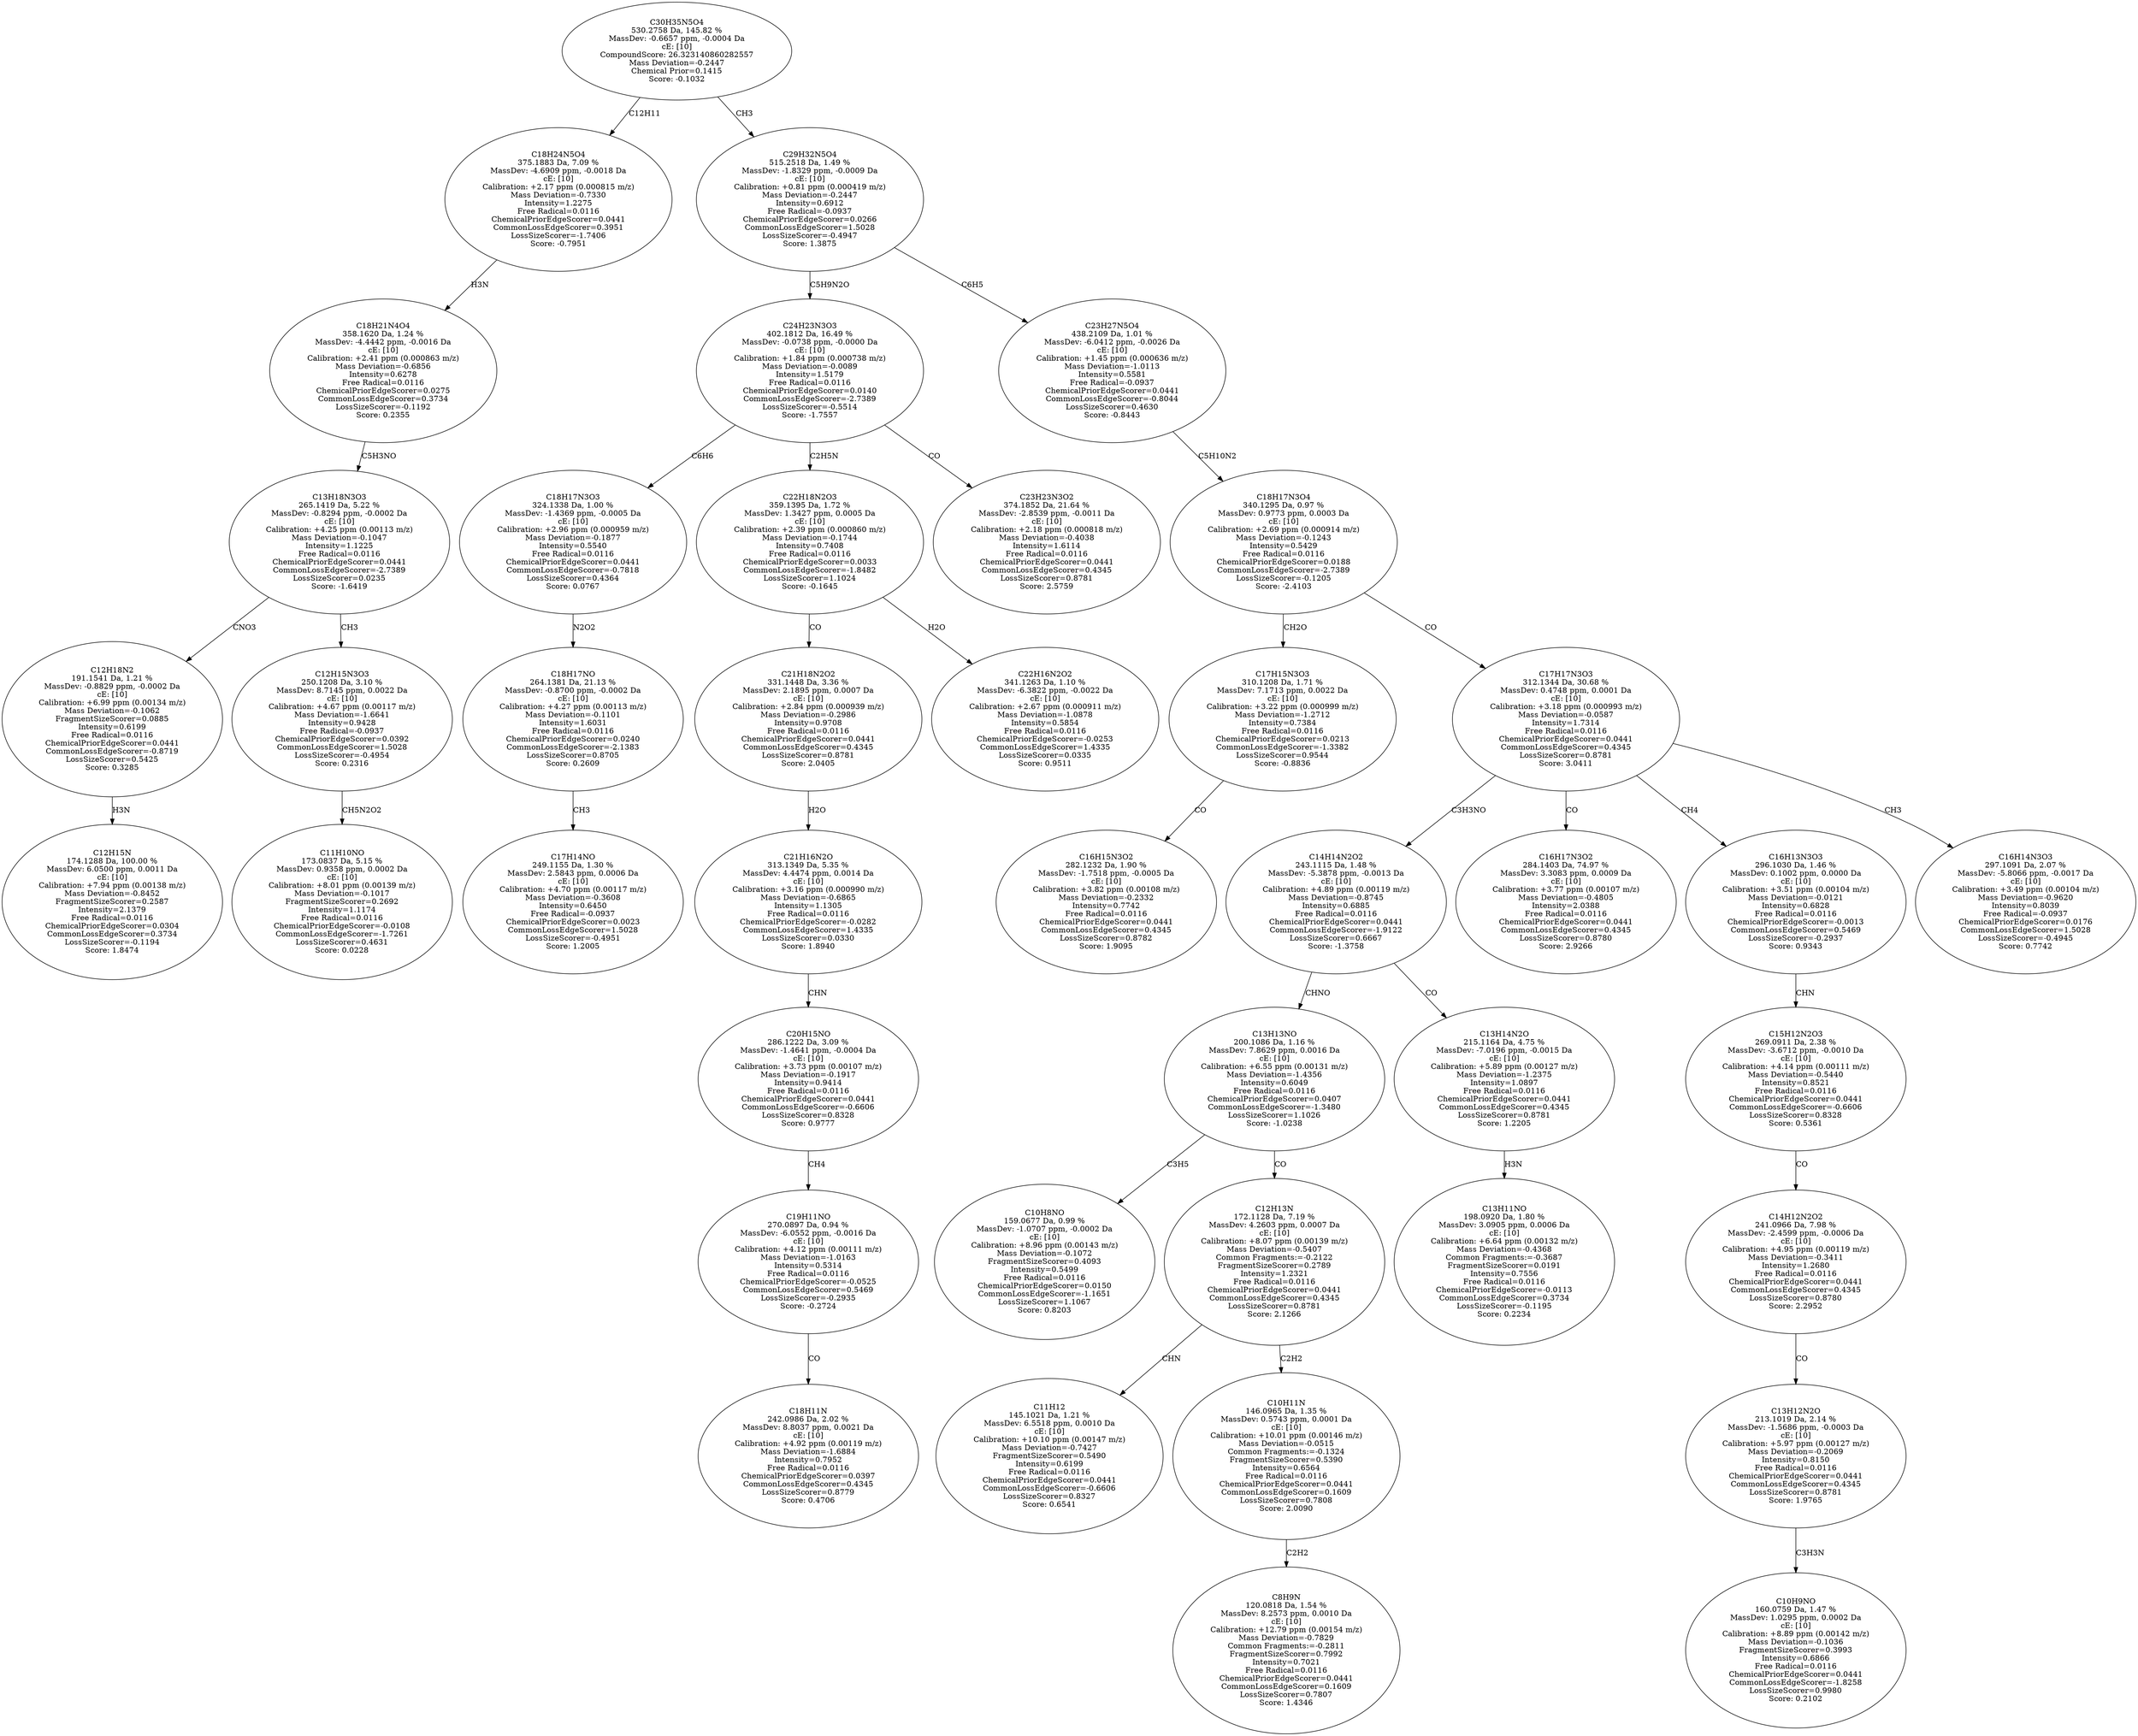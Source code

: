 strict digraph {
v1 [label="C12H15N\n174.1288 Da, 100.00 %\nMassDev: 6.0500 ppm, 0.0011 Da\ncE: [10]\nCalibration: +7.94 ppm (0.00138 m/z)\nMass Deviation=-0.8452\nFragmentSizeScorer=0.2587\nIntensity=2.1379\nFree Radical=0.0116\nChemicalPriorEdgeScorer=0.0304\nCommonLossEdgeScorer=0.3734\nLossSizeScorer=-0.1194\nScore: 1.8474"];
v2 [label="C12H18N2\n191.1541 Da, 1.21 %\nMassDev: -0.8829 ppm, -0.0002 Da\ncE: [10]\nCalibration: +6.99 ppm (0.00134 m/z)\nMass Deviation=-0.1062\nFragmentSizeScorer=0.0885\nIntensity=0.6199\nFree Radical=0.0116\nChemicalPriorEdgeScorer=0.0441\nCommonLossEdgeScorer=-0.8719\nLossSizeScorer=0.5425\nScore: 0.3285"];
v3 [label="C11H10NO\n173.0837 Da, 5.15 %\nMassDev: 0.9358 ppm, 0.0002 Da\ncE: [10]\nCalibration: +8.01 ppm (0.00139 m/z)\nMass Deviation=-0.1017\nFragmentSizeScorer=0.2692\nIntensity=1.1174\nFree Radical=0.0116\nChemicalPriorEdgeScorer=-0.0108\nCommonLossEdgeScorer=-1.7261\nLossSizeScorer=0.4631\nScore: 0.0228"];
v4 [label="C12H15N3O3\n250.1208 Da, 3.10 %\nMassDev: 8.7145 ppm, 0.0022 Da\ncE: [10]\nCalibration: +4.67 ppm (0.00117 m/z)\nMass Deviation=-1.6641\nIntensity=0.9428\nFree Radical=-0.0937\nChemicalPriorEdgeScorer=0.0392\nCommonLossEdgeScorer=1.5028\nLossSizeScorer=-0.4954\nScore: 0.2316"];
v5 [label="C13H18N3O3\n265.1419 Da, 5.22 %\nMassDev: -0.8294 ppm, -0.0002 Da\ncE: [10]\nCalibration: +4.25 ppm (0.00113 m/z)\nMass Deviation=-0.1047\nIntensity=1.1225\nFree Radical=0.0116\nChemicalPriorEdgeScorer=0.0441\nCommonLossEdgeScorer=-2.7389\nLossSizeScorer=0.0235\nScore: -1.6419"];
v6 [label="C18H21N4O4\n358.1620 Da, 1.24 %\nMassDev: -4.4442 ppm, -0.0016 Da\ncE: [10]\nCalibration: +2.41 ppm (0.000863 m/z)\nMass Deviation=-0.6856\nIntensity=0.6278\nFree Radical=0.0116\nChemicalPriorEdgeScorer=0.0275\nCommonLossEdgeScorer=0.3734\nLossSizeScorer=-0.1192\nScore: 0.2355"];
v7 [label="C18H24N5O4\n375.1883 Da, 7.09 %\nMassDev: -4.6909 ppm, -0.0018 Da\ncE: [10]\nCalibration: +2.17 ppm (0.000815 m/z)\nMass Deviation=-0.7330\nIntensity=1.2275\nFree Radical=0.0116\nChemicalPriorEdgeScorer=0.0441\nCommonLossEdgeScorer=0.3951\nLossSizeScorer=-1.7406\nScore: -0.7951"];
v8 [label="C17H14NO\n249.1155 Da, 1.30 %\nMassDev: 2.5843 ppm, 0.0006 Da\ncE: [10]\nCalibration: +4.70 ppm (0.00117 m/z)\nMass Deviation=-0.3608\nIntensity=0.6450\nFree Radical=-0.0937\nChemicalPriorEdgeScorer=0.0023\nCommonLossEdgeScorer=1.5028\nLossSizeScorer=-0.4951\nScore: 1.2005"];
v9 [label="C18H17NO\n264.1381 Da, 21.13 %\nMassDev: -0.8700 ppm, -0.0002 Da\ncE: [10]\nCalibration: +4.27 ppm (0.00113 m/z)\nMass Deviation=-0.1101\nIntensity=1.6031\nFree Radical=0.0116\nChemicalPriorEdgeScorer=0.0240\nCommonLossEdgeScorer=-2.1383\nLossSizeScorer=0.8705\nScore: 0.2609"];
v10 [label="C18H17N3O3\n324.1338 Da, 1.00 %\nMassDev: -1.4369 ppm, -0.0005 Da\ncE: [10]\nCalibration: +2.96 ppm (0.000959 m/z)\nMass Deviation=-0.1877\nIntensity=0.5540\nFree Radical=0.0116\nChemicalPriorEdgeScorer=0.0441\nCommonLossEdgeScorer=-0.7818\nLossSizeScorer=0.4364\nScore: 0.0767"];
v11 [label="C18H11N\n242.0986 Da, 2.02 %\nMassDev: 8.8037 ppm, 0.0021 Da\ncE: [10]\nCalibration: +4.92 ppm (0.00119 m/z)\nMass Deviation=-1.6884\nIntensity=0.7952\nFree Radical=0.0116\nChemicalPriorEdgeScorer=0.0397\nCommonLossEdgeScorer=0.4345\nLossSizeScorer=0.8779\nScore: 0.4706"];
v12 [label="C19H11NO\n270.0897 Da, 0.94 %\nMassDev: -6.0552 ppm, -0.0016 Da\ncE: [10]\nCalibration: +4.12 ppm (0.00111 m/z)\nMass Deviation=-1.0163\nIntensity=0.5314\nFree Radical=0.0116\nChemicalPriorEdgeScorer=-0.0525\nCommonLossEdgeScorer=0.5469\nLossSizeScorer=-0.2935\nScore: -0.2724"];
v13 [label="C20H15NO\n286.1222 Da, 3.09 %\nMassDev: -1.4641 ppm, -0.0004 Da\ncE: [10]\nCalibration: +3.73 ppm (0.00107 m/z)\nMass Deviation=-0.1917\nIntensity=0.9414\nFree Radical=0.0116\nChemicalPriorEdgeScorer=0.0441\nCommonLossEdgeScorer=-0.6606\nLossSizeScorer=0.8328\nScore: 0.9777"];
v14 [label="C21H16N2O\n313.1349 Da, 5.35 %\nMassDev: 4.4474 ppm, 0.0014 Da\ncE: [10]\nCalibration: +3.16 ppm (0.000990 m/z)\nMass Deviation=-0.6865\nIntensity=1.1305\nFree Radical=0.0116\nChemicalPriorEdgeScorer=-0.0282\nCommonLossEdgeScorer=1.4335\nLossSizeScorer=0.0330\nScore: 1.8940"];
v15 [label="C21H18N2O2\n331.1448 Da, 3.36 %\nMassDev: 2.1895 ppm, 0.0007 Da\ncE: [10]\nCalibration: +2.84 ppm (0.000939 m/z)\nMass Deviation=-0.2986\nIntensity=0.9708\nFree Radical=0.0116\nChemicalPriorEdgeScorer=0.0441\nCommonLossEdgeScorer=0.4345\nLossSizeScorer=0.8781\nScore: 2.0405"];
v16 [label="C22H16N2O2\n341.1263 Da, 1.10 %\nMassDev: -6.3822 ppm, -0.0022 Da\ncE: [10]\nCalibration: +2.67 ppm (0.000911 m/z)\nMass Deviation=-1.0878\nIntensity=0.5854\nFree Radical=0.0116\nChemicalPriorEdgeScorer=-0.0253\nCommonLossEdgeScorer=1.4335\nLossSizeScorer=0.0335\nScore: 0.9511"];
v17 [label="C22H18N2O3\n359.1395 Da, 1.72 %\nMassDev: 1.3427 ppm, 0.0005 Da\ncE: [10]\nCalibration: +2.39 ppm (0.000860 m/z)\nMass Deviation=-0.1744\nIntensity=0.7408\nFree Radical=0.0116\nChemicalPriorEdgeScorer=0.0033\nCommonLossEdgeScorer=-1.8482\nLossSizeScorer=1.1024\nScore: -0.1645"];
v18 [label="C23H23N3O2\n374.1852 Da, 21.64 %\nMassDev: -2.8539 ppm, -0.0011 Da\ncE: [10]\nCalibration: +2.18 ppm (0.000818 m/z)\nMass Deviation=-0.4038\nIntensity=1.6114\nFree Radical=0.0116\nChemicalPriorEdgeScorer=0.0441\nCommonLossEdgeScorer=0.4345\nLossSizeScorer=0.8781\nScore: 2.5759"];
v19 [label="C24H23N3O3\n402.1812 Da, 16.49 %\nMassDev: -0.0738 ppm, -0.0000 Da\ncE: [10]\nCalibration: +1.84 ppm (0.000738 m/z)\nMass Deviation=-0.0089\nIntensity=1.5179\nFree Radical=0.0116\nChemicalPriorEdgeScorer=0.0140\nCommonLossEdgeScorer=-2.7389\nLossSizeScorer=-0.5514\nScore: -1.7557"];
v20 [label="C16H15N3O2\n282.1232 Da, 1.90 %\nMassDev: -1.7518 ppm, -0.0005 Da\ncE: [10]\nCalibration: +3.82 ppm (0.00108 m/z)\nMass Deviation=-0.2332\nIntensity=0.7742\nFree Radical=0.0116\nChemicalPriorEdgeScorer=0.0441\nCommonLossEdgeScorer=0.4345\nLossSizeScorer=0.8782\nScore: 1.9095"];
v21 [label="C17H15N3O3\n310.1208 Da, 1.71 %\nMassDev: 7.1713 ppm, 0.0022 Da\ncE: [10]\nCalibration: +3.22 ppm (0.000999 m/z)\nMass Deviation=-1.2712\nIntensity=0.7384\nFree Radical=0.0116\nChemicalPriorEdgeScorer=0.0213\nCommonLossEdgeScorer=-1.3382\nLossSizeScorer=0.9544\nScore: -0.8836"];
v22 [label="C10H8NO\n159.0677 Da, 0.99 %\nMassDev: -1.0707 ppm, -0.0002 Da\ncE: [10]\nCalibration: +8.96 ppm (0.00143 m/z)\nMass Deviation=-0.1072\nFragmentSizeScorer=0.4093\nIntensity=0.5499\nFree Radical=0.0116\nChemicalPriorEdgeScorer=0.0150\nCommonLossEdgeScorer=-1.1651\nLossSizeScorer=1.1067\nScore: 0.8203"];
v23 [label="C11H12\n145.1021 Da, 1.21 %\nMassDev: 6.5518 ppm, 0.0010 Da\ncE: [10]\nCalibration: +10.10 ppm (0.00147 m/z)\nMass Deviation=-0.7427\nFragmentSizeScorer=0.5490\nIntensity=0.6199\nFree Radical=0.0116\nChemicalPriorEdgeScorer=0.0441\nCommonLossEdgeScorer=-0.6606\nLossSizeScorer=0.8327\nScore: 0.6541"];
v24 [label="C8H9N\n120.0818 Da, 1.54 %\nMassDev: 8.2573 ppm, 0.0010 Da\ncE: [10]\nCalibration: +12.79 ppm (0.00154 m/z)\nMass Deviation=-0.7829\nCommon Fragments:=-0.2811\nFragmentSizeScorer=0.7992\nIntensity=0.7021\nFree Radical=0.0116\nChemicalPriorEdgeScorer=0.0441\nCommonLossEdgeScorer=0.1609\nLossSizeScorer=0.7807\nScore: 1.4346"];
v25 [label="C10H11N\n146.0965 Da, 1.35 %\nMassDev: 0.5743 ppm, 0.0001 Da\ncE: [10]\nCalibration: +10.01 ppm (0.00146 m/z)\nMass Deviation=-0.0515\nCommon Fragments:=-0.1324\nFragmentSizeScorer=0.5390\nIntensity=0.6564\nFree Radical=0.0116\nChemicalPriorEdgeScorer=0.0441\nCommonLossEdgeScorer=0.1609\nLossSizeScorer=0.7808\nScore: 2.0090"];
v26 [label="C12H13N\n172.1128 Da, 7.19 %\nMassDev: 4.2603 ppm, 0.0007 Da\ncE: [10]\nCalibration: +8.07 ppm (0.00139 m/z)\nMass Deviation=-0.5407\nCommon Fragments:=-0.2122\nFragmentSizeScorer=0.2789\nIntensity=1.2321\nFree Radical=0.0116\nChemicalPriorEdgeScorer=0.0441\nCommonLossEdgeScorer=0.4345\nLossSizeScorer=0.8781\nScore: 2.1266"];
v27 [label="C13H13NO\n200.1086 Da, 1.16 %\nMassDev: 7.8629 ppm, 0.0016 Da\ncE: [10]\nCalibration: +6.55 ppm (0.00131 m/z)\nMass Deviation=-1.4356\nIntensity=0.6049\nFree Radical=0.0116\nChemicalPriorEdgeScorer=0.0407\nCommonLossEdgeScorer=-1.3480\nLossSizeScorer=1.1026\nScore: -1.0238"];
v28 [label="C13H11NO\n198.0920 Da, 1.80 %\nMassDev: 3.0905 ppm, 0.0006 Da\ncE: [10]\nCalibration: +6.64 ppm (0.00132 m/z)\nMass Deviation=-0.4368\nCommon Fragments:=-0.3687\nFragmentSizeScorer=0.0191\nIntensity=0.7556\nFree Radical=0.0116\nChemicalPriorEdgeScorer=-0.0113\nCommonLossEdgeScorer=0.3734\nLossSizeScorer=-0.1195\nScore: 0.2234"];
v29 [label="C13H14N2O\n215.1164 Da, 4.75 %\nMassDev: -7.0196 ppm, -0.0015 Da\ncE: [10]\nCalibration: +5.89 ppm (0.00127 m/z)\nMass Deviation=-1.2375\nIntensity=1.0897\nFree Radical=0.0116\nChemicalPriorEdgeScorer=0.0441\nCommonLossEdgeScorer=0.4345\nLossSizeScorer=0.8781\nScore: 1.2205"];
v30 [label="C14H14N2O2\n243.1115 Da, 1.48 %\nMassDev: -5.3878 ppm, -0.0013 Da\ncE: [10]\nCalibration: +4.89 ppm (0.00119 m/z)\nMass Deviation=-0.8745\nIntensity=0.6885\nFree Radical=0.0116\nChemicalPriorEdgeScorer=0.0441\nCommonLossEdgeScorer=-1.9122\nLossSizeScorer=0.6667\nScore: -1.3758"];
v31 [label="C16H17N3O2\n284.1403 Da, 74.97 %\nMassDev: 3.3083 ppm, 0.0009 Da\ncE: [10]\nCalibration: +3.77 ppm (0.00107 m/z)\nMass Deviation=-0.4805\nIntensity=2.0388\nFree Radical=0.0116\nChemicalPriorEdgeScorer=0.0441\nCommonLossEdgeScorer=0.4345\nLossSizeScorer=0.8780\nScore: 2.9266"];
v32 [label="C10H9NO\n160.0759 Da, 1.47 %\nMassDev: 1.0295 ppm, 0.0002 Da\ncE: [10]\nCalibration: +8.89 ppm (0.00142 m/z)\nMass Deviation=-0.1036\nFragmentSizeScorer=0.3993\nIntensity=0.6866\nFree Radical=0.0116\nChemicalPriorEdgeScorer=0.0441\nCommonLossEdgeScorer=-1.8258\nLossSizeScorer=0.9980\nScore: 0.2102"];
v33 [label="C13H12N2O\n213.1019 Da, 2.14 %\nMassDev: -1.5686 ppm, -0.0003 Da\ncE: [10]\nCalibration: +5.97 ppm (0.00127 m/z)\nMass Deviation=-0.2069\nIntensity=0.8150\nFree Radical=0.0116\nChemicalPriorEdgeScorer=0.0441\nCommonLossEdgeScorer=0.4345\nLossSizeScorer=0.8781\nScore: 1.9765"];
v34 [label="C14H12N2O2\n241.0966 Da, 7.98 %\nMassDev: -2.4599 ppm, -0.0006 Da\ncE: [10]\nCalibration: +4.95 ppm (0.00119 m/z)\nMass Deviation=-0.3411\nIntensity=1.2680\nFree Radical=0.0116\nChemicalPriorEdgeScorer=0.0441\nCommonLossEdgeScorer=0.4345\nLossSizeScorer=0.8780\nScore: 2.2952"];
v35 [label="C15H12N2O3\n269.0911 Da, 2.38 %\nMassDev: -3.6712 ppm, -0.0010 Da\ncE: [10]\nCalibration: +4.14 ppm (0.00111 m/z)\nMass Deviation=-0.5440\nIntensity=0.8521\nFree Radical=0.0116\nChemicalPriorEdgeScorer=0.0441\nCommonLossEdgeScorer=-0.6606\nLossSizeScorer=0.8328\nScore: 0.5361"];
v36 [label="C16H13N3O3\n296.1030 Da, 1.46 %\nMassDev: 0.1002 ppm, 0.0000 Da\ncE: [10]\nCalibration: +3.51 ppm (0.00104 m/z)\nMass Deviation=-0.0121\nIntensity=0.6828\nFree Radical=0.0116\nChemicalPriorEdgeScorer=-0.0013\nCommonLossEdgeScorer=0.5469\nLossSizeScorer=-0.2937\nScore: 0.9343"];
v37 [label="C16H14N3O3\n297.1091 Da, 2.07 %\nMassDev: -5.8066 ppm, -0.0017 Da\ncE: [10]\nCalibration: +3.49 ppm (0.00104 m/z)\nMass Deviation=-0.9620\nIntensity=0.8039\nFree Radical=-0.0937\nChemicalPriorEdgeScorer=0.0176\nCommonLossEdgeScorer=1.5028\nLossSizeScorer=-0.4945\nScore: 0.7742"];
v38 [label="C17H17N3O3\n312.1344 Da, 30.68 %\nMassDev: 0.4748 ppm, 0.0001 Da\ncE: [10]\nCalibration: +3.18 ppm (0.000993 m/z)\nMass Deviation=-0.0587\nIntensity=1.7314\nFree Radical=0.0116\nChemicalPriorEdgeScorer=0.0441\nCommonLossEdgeScorer=0.4345\nLossSizeScorer=0.8781\nScore: 3.0411"];
v39 [label="C18H17N3O4\n340.1295 Da, 0.97 %\nMassDev: 0.9773 ppm, 0.0003 Da\ncE: [10]\nCalibration: +2.69 ppm (0.000914 m/z)\nMass Deviation=-0.1243\nIntensity=0.5429\nFree Radical=0.0116\nChemicalPriorEdgeScorer=0.0188\nCommonLossEdgeScorer=-2.7389\nLossSizeScorer=-0.1205\nScore: -2.4103"];
v40 [label="C23H27N5O4\n438.2109 Da, 1.01 %\nMassDev: -6.0412 ppm, -0.0026 Da\ncE: [10]\nCalibration: +1.45 ppm (0.000636 m/z)\nMass Deviation=-1.0113\nIntensity=0.5581\nFree Radical=-0.0937\nChemicalPriorEdgeScorer=0.0441\nCommonLossEdgeScorer=-0.8044\nLossSizeScorer=0.4630\nScore: -0.8443"];
v41 [label="C29H32N5O4\n515.2518 Da, 1.49 %\nMassDev: -1.8329 ppm, -0.0009 Da\ncE: [10]\nCalibration: +0.81 ppm (0.000419 m/z)\nMass Deviation=-0.2447\nIntensity=0.6912\nFree Radical=-0.0937\nChemicalPriorEdgeScorer=0.0266\nCommonLossEdgeScorer=1.5028\nLossSizeScorer=-0.4947\nScore: 1.3875"];
v42 [label="C30H35N5O4\n530.2758 Da, 145.82 %\nMassDev: -0.6657 ppm, -0.0004 Da\ncE: [10]\nCompoundScore: 26.323140860282557\nMass Deviation=-0.2447\nChemical Prior=0.1415\nScore: -0.1032"];
v2 -> v1 [label="H3N"];
v5 -> v2 [label="CNO3"];
v4 -> v3 [label="CH5N2O2"];
v5 -> v4 [label="CH3"];
v6 -> v5 [label="C5H3NO"];
v7 -> v6 [label="H3N"];
v42 -> v7 [label="C12H11"];
v9 -> v8 [label="CH3"];
v10 -> v9 [label="N2O2"];
v19 -> v10 [label="C6H6"];
v12 -> v11 [label="CO"];
v13 -> v12 [label="CH4"];
v14 -> v13 [label="CHN"];
v15 -> v14 [label="H2O"];
v17 -> v15 [label="CO"];
v17 -> v16 [label="H2O"];
v19 -> v17 [label="C2H5N"];
v19 -> v18 [label="CO"];
v41 -> v19 [label="C5H9N2O"];
v21 -> v20 [label="CO"];
v39 -> v21 [label="CH2O"];
v27 -> v22 [label="C3H5"];
v26 -> v23 [label="CHN"];
v25 -> v24 [label="C2H2"];
v26 -> v25 [label="C2H2"];
v27 -> v26 [label="CO"];
v30 -> v27 [label="CHNO"];
v29 -> v28 [label="H3N"];
v30 -> v29 [label="CO"];
v38 -> v30 [label="C3H3NO"];
v38 -> v31 [label="CO"];
v33 -> v32 [label="C3H3N"];
v34 -> v33 [label="CO"];
v35 -> v34 [label="CO"];
v36 -> v35 [label="CHN"];
v38 -> v36 [label="CH4"];
v38 -> v37 [label="CH3"];
v39 -> v38 [label="CO"];
v40 -> v39 [label="C5H10N2"];
v41 -> v40 [label="C6H5"];
v42 -> v41 [label="CH3"];
}
